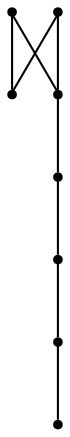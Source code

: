 graph {
  node [shape=point,comment="{\"directed\":false,\"doi\":\"10.1007/978-3-662-45803-7_28\",\"figure\":\"4 (1)\"}"]

  v0 [pos="956.4895866407605,659.2564957590738"]
  v1 [pos="587.3359267470626,659.2564957590738"]
  v2 [pos="930.1205546158085,725.1619295686504"]
  v3 [pos="851.017721359496,764.7074798719796"]
  v4 [pos="785.095204921273,764.7074798719794"]
  v5 [pos="719.1768240532793,764.7074798719796"]
  v6 [pos="653.2543076150562,764.7074798719796"]
  v7 [pos="613.7007595776279,725.1619295686504"]

  v0 -- v1 [id="-1",pos="956.4895866407605,659.2564957590738 587.3359267470626,659.2564957590738 587.3359267470626,659.2564957590738 587.3359267470626,659.2564957590738"]
  v0 -- v2 [id="-3",pos="956.4895866407605,659.2564957590738 956.4895707347213,711.9840869983112 956.4895707347213,711.9840869983112 956.4895707347213,711.9840869983112 943.3050547222451,725.1660007110204 943.3050547222451,725.1660007110204 943.3050547222451,725.1660007110204 930.1205546158085,725.1619295686504 930.1205546158085,725.1619295686504 930.1205546158085,725.1619295686504"]
  v7 -- v1 [id="-5",pos="613.7007595776279,725.1619295686504 600.5204268534994,725.1660007110204 600.5204268534994,725.1660007110204 600.5204268534994,725.1660007110204 587.3359108410233,711.9840869983112 587.3359108410233,711.9840869983112 587.3359108410233,711.9840869983112 587.3359267470626,659.2564957590738 587.3359267470626,659.2564957590738 587.3359267470626,659.2564957590738"]
  v7 -- v2 [id="-6",pos="613.7007595776279,725.1619295686504 613.7049428659755,738.3437796697601 613.7049428659755,738.3437796697601 613.7049428659755,738.3437796697601 640.0739112667703,738.3437796697601 640.0739112667703,738.3437796697601 640.0739112667703,738.3437796697601 692.8077761222878,685.6203231844922 692.8077761222878,685.6203231844922 692.8077761222878,685.6203231844922 785.0993245854631,685.6203231844922 785.0993245854631,685.6203231844922 785.0993245854631,685.6203231844922 811.4641574160285,711.9840869983112 811.4641574160285,711.9840869983112 811.4641574160285,711.9840869983112 864.2022214659329,711.9840869983112 864.2022214659329,711.9840869983112 864.2022214659329,711.9840869983112 890.5711898667277,738.3437796697601 890.5711898667277,738.3437796697601 890.5711898667277,738.3437796697601 916.9401582675225,738.3437796697601 916.9401582675225,738.3437796697601 916.9401582675225,738.3437796697601 930.1205546158085,725.1619295686504 930.1205546158085,725.1619295686504 930.1205546158085,725.1619295686504"]
  v2 -- v3 [id="-11",pos="930.1205546158085,725.1619295686504 930.1205387097691,764.7076070951786 930.1205387097691,764.7076070951786 930.1205387097691,764.7076070951786 851.017721359496,764.7074798719796 851.017721359496,764.7074798719796 851.017721359496,764.7074798719796"]
  v3 -- v4 [id="-13",pos="851.017721359496,764.7074798719796 785.095204921273,764.7074798719794 785.095204921273,764.7074798719794 785.095204921273,764.7074798719794"]
  v5 -- v6 [id="-23",pos="719.1768240532793,764.7074798719796 653.2543076150562,764.7074798719796 653.2543076150562,764.7074798719796 653.2543076150562,764.7074798719796"]
  v4 -- v5 [id="-24",pos="785.095204921273,764.7074798719794 719.1768240532793,764.7074798719796 719.1768240532793,764.7074798719796 719.1768240532793,764.7074798719796"]
}